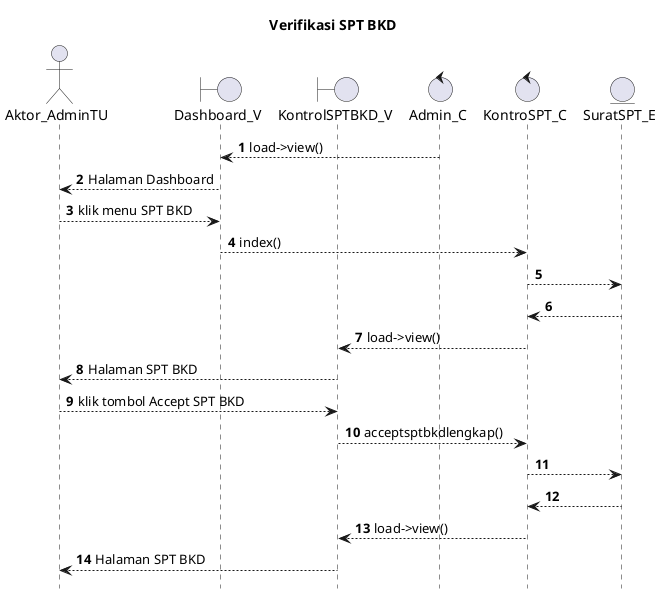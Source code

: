 @startuml

autonumber
hide footbox
title Verifikasi SPT BKD

Actor Aktor_AdminTU
boundary Dashboard_V
boundary KontrolSPTBKD_V
control Admin_C
control KontroSPT_C
Entity SuratSPT_E

Admin_C --> Dashboard_V: load->view()
Dashboard_V --> Aktor_AdminTU: Halaman Dashboard
Aktor_AdminTU --> Dashboard_V: klik menu SPT BKD
Dashboard_V --> KontroSPT_C: index()
KontroSPT_C --> SuratSPT_E:
    
    SuratSPT_E --> KontroSPT_C:
    KontroSPT_C --> KontrolSPTBKD_V: load->view()
    KontrolSPTBKD_V --> Aktor_AdminTU: Halaman SPT BKD

Aktor_AdminTU --> KontrolSPTBKD_V: klik tombol Accept SPT BKD
KontrolSPTBKD_V --> KontroSPT_C: acceptsptbkdlengkap()
KontroSPT_C --> SuratSPT_E:
   
    SuratSPT_E --> KontroSPT_C:
    KontroSPT_C --> KontrolSPTBKD_V: load->view()
    KontrolSPTBKD_V --> Aktor_AdminTU: Halaman SPT BKD

@enduml